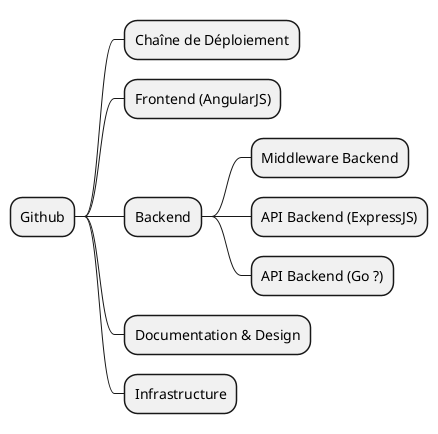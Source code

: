 @startmindmap Diagramme des dépôts Git
* Github
** Chaîne de Déploiement
** Frontend (AngularJS)
** Backend
*** Middleware Backend
*** API Backend (ExpressJS)
*** API Backend (Go ?)
** Documentation & Design
** Infrastructure
@endmindmap